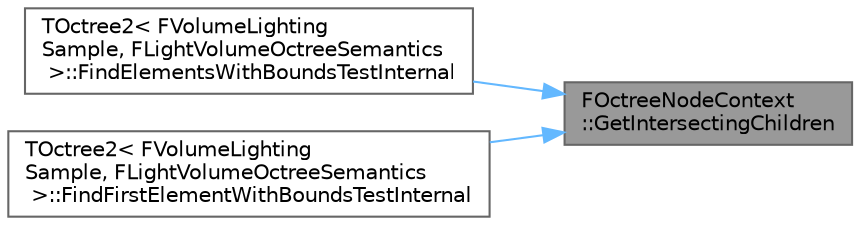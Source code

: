 digraph "FOctreeNodeContext::GetIntersectingChildren"
{
 // INTERACTIVE_SVG=YES
 // LATEX_PDF_SIZE
  bgcolor="transparent";
  edge [fontname=Helvetica,fontsize=10,labelfontname=Helvetica,labelfontsize=10];
  node [fontname=Helvetica,fontsize=10,shape=box,height=0.2,width=0.4];
  rankdir="RL";
  Node1 [id="Node000001",label="FOctreeNodeContext\l::GetIntersectingChildren",height=0.2,width=0.4,color="gray40", fillcolor="grey60", style="filled", fontcolor="black",tooltip="Determines which of the octree node's children intersect with a bounding box."];
  Node1 -> Node2 [id="edge1_Node000001_Node000002",dir="back",color="steelblue1",style="solid",tooltip=" "];
  Node2 [id="Node000002",label="TOctree2\< FVolumeLighting\lSample, FLightVolumeOctreeSemantics\l \>::FindElementsWithBoundsTestInternal",height=0.2,width=0.4,color="grey40", fillcolor="white", style="filled",URL="$db/d87/classTOctree2.html#ac54ebc520b5bef71709ae2ce22c09684",tooltip=" "];
  Node1 -> Node3 [id="edge2_Node000001_Node000003",dir="back",color="steelblue1",style="solid",tooltip=" "];
  Node3 [id="Node000003",label="TOctree2\< FVolumeLighting\lSample, FLightVolumeOctreeSemantics\l \>::FindFirstElementWithBoundsTestInternal",height=0.2,width=0.4,color="grey40", fillcolor="white", style="filled",URL="$db/d87/classTOctree2.html#a90bf025db87e9bf861bff6f39a7695af",tooltip=" "];
}
